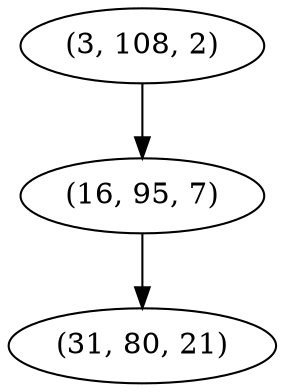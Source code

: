 digraph tree {
    "(3, 108, 2)";
    "(16, 95, 7)";
    "(31, 80, 21)";
    "(3, 108, 2)" -> "(16, 95, 7)";
    "(16, 95, 7)" -> "(31, 80, 21)";
}
